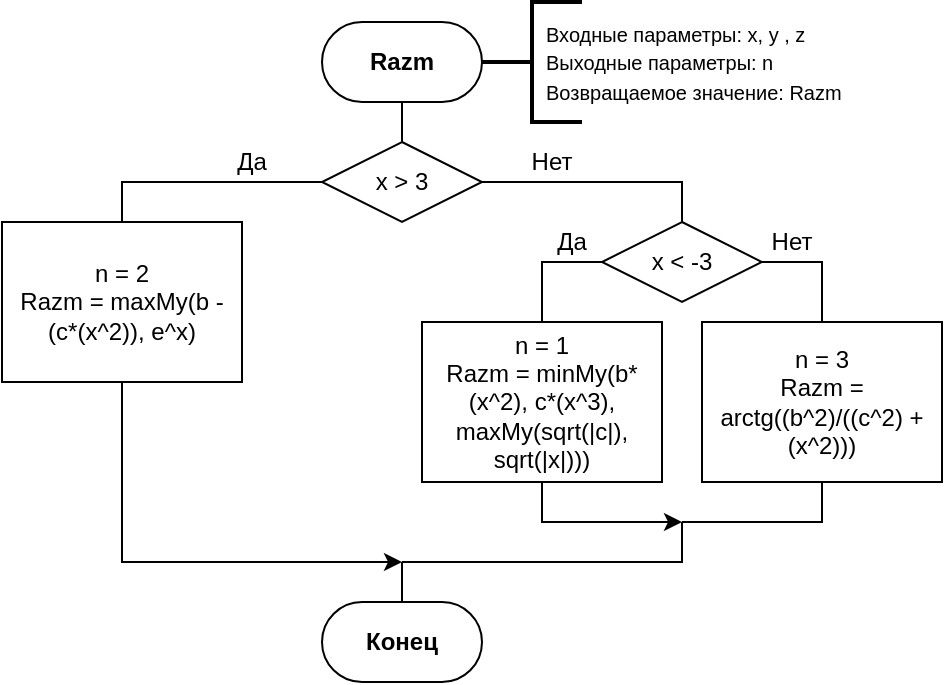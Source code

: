 <mxfile version="22.1.2" type="device">
  <diagram name="Page-1" id="74e2e168-ea6b-b213-b513-2b3c1d86103e">
    <mxGraphModel dx="627" dy="565" grid="1" gridSize="10" guides="0" tooltips="1" connect="1" arrows="0" fold="1" page="1" pageScale="1" pageWidth="827" pageHeight="1169" background="none" math="0" shadow="0">
      <root>
        <mxCell id="0" />
        <mxCell id="1" parent="0" />
        <mxCell id="GEsONsv_8qL6iSuzSnir-1" value="x &amp;gt; 3" style="rhombus;whiteSpace=wrap;html=1;" parent="1" vertex="1">
          <mxGeometry x="380" y="130" width="80" height="40" as="geometry" />
        </mxCell>
        <mxCell id="GEsONsv_8qL6iSuzSnir-2" value="" style="endArrow=none;html=1;rounded=0;entryX=0.5;entryY=1;entryDx=0;entryDy=0;entryPerimeter=0;exitX=0.5;exitY=0;exitDx=0;exitDy=0;" parent="1" source="GEsONsv_8qL6iSuzSnir-1" edge="1">
          <mxGeometry width="50" height="50" relative="1" as="geometry">
            <mxPoint x="230" y="220" as="sourcePoint" />
            <mxPoint x="420" y="110" as="targetPoint" />
          </mxGeometry>
        </mxCell>
        <mxCell id="GEsONsv_8qL6iSuzSnir-3" value="x &amp;lt; -3" style="rhombus;whiteSpace=wrap;html=1;" parent="1" vertex="1">
          <mxGeometry x="520" y="170" width="80" height="40" as="geometry" />
        </mxCell>
        <mxCell id="GEsONsv_8qL6iSuzSnir-4" value="" style="endArrow=none;html=1;rounded=0;entryX=1;entryY=0.5;entryDx=0;entryDy=0;exitX=0.5;exitY=0;exitDx=0;exitDy=0;" parent="1" source="GEsONsv_8qL6iSuzSnir-3" target="GEsONsv_8qL6iSuzSnir-1" edge="1">
          <mxGeometry width="50" height="50" relative="1" as="geometry">
            <mxPoint x="280" y="270" as="sourcePoint" />
            <mxPoint x="330" y="220" as="targetPoint" />
            <Array as="points">
              <mxPoint x="560" y="150" />
            </Array>
          </mxGeometry>
        </mxCell>
        <mxCell id="GEsONsv_8qL6iSuzSnir-5" value="Нет" style="text;html=1;strokeColor=none;fillColor=none;align=center;verticalAlign=middle;whiteSpace=wrap;rounded=0;" parent="1" vertex="1">
          <mxGeometry x="480" y="130" width="30" height="20" as="geometry" />
        </mxCell>
        <mxCell id="GEsONsv_8qL6iSuzSnir-7" value="" style="endArrow=none;html=1;rounded=0;entryX=0;entryY=0.5;entryDx=0;entryDy=0;" parent="1" target="GEsONsv_8qL6iSuzSnir-1" edge="1">
          <mxGeometry width="50" height="50" relative="1" as="geometry">
            <mxPoint x="280" y="170" as="sourcePoint" />
            <mxPoint x="340" y="150" as="targetPoint" />
            <Array as="points">
              <mxPoint x="280" y="150" />
            </Array>
          </mxGeometry>
        </mxCell>
        <mxCell id="GEsONsv_8qL6iSuzSnir-8" value="Да" style="text;html=1;strokeColor=none;fillColor=none;align=center;verticalAlign=middle;whiteSpace=wrap;rounded=0;" parent="1" vertex="1">
          <mxGeometry x="330" y="130" width="30" height="20" as="geometry" />
        </mxCell>
        <mxCell id="GEsONsv_8qL6iSuzSnir-9" value="n = 1&lt;br&gt;Razm = minMy(b*(x^2), c*(x^3), maxMy(sqrt(|c|), sqrt(|x|)))" style="rounded=0;whiteSpace=wrap;html=1;" parent="1" vertex="1">
          <mxGeometry x="430" y="220" width="120" height="80" as="geometry" />
        </mxCell>
        <mxCell id="GEsONsv_8qL6iSuzSnir-29" value="" style="endArrow=none;html=1;rounded=0;entryX=0.5;entryY=1;entryDx=0;entryDy=0;exitX=0.5;exitY=0;exitDx=0;exitDy=0;" parent="1" target="GEsONsv_8qL6iSuzSnir-9" edge="1">
          <mxGeometry width="50" height="50" relative="1" as="geometry">
            <mxPoint x="490" y="300" as="sourcePoint" />
            <mxPoint x="720" y="290" as="targetPoint" />
          </mxGeometry>
        </mxCell>
        <mxCell id="GEsONsv_8qL6iSuzSnir-31" value="" style="endArrow=none;html=1;rounded=0;entryX=0;entryY=0.5;entryDx=0;entryDy=0;exitX=0.5;exitY=0;exitDx=0;exitDy=0;" parent="1" source="GEsONsv_8qL6iSuzSnir-9" target="GEsONsv_8qL6iSuzSnir-3" edge="1">
          <mxGeometry width="50" height="50" relative="1" as="geometry">
            <mxPoint x="300" y="270" as="sourcePoint" />
            <mxPoint x="350" y="220" as="targetPoint" />
            <Array as="points">
              <mxPoint x="490" y="190" />
            </Array>
          </mxGeometry>
        </mxCell>
        <mxCell id="GEsONsv_8qL6iSuzSnir-32" value="Да" style="text;html=1;strokeColor=none;fillColor=none;align=center;verticalAlign=middle;whiteSpace=wrap;rounded=0;" parent="1" vertex="1">
          <mxGeometry x="490" y="170" width="30" height="20" as="geometry" />
        </mxCell>
        <mxCell id="GEsONsv_8qL6iSuzSnir-33" value="n = 2&lt;br&gt;Razm = maxMy(b - (c*(x^2)), e^x)" style="rounded=0;whiteSpace=wrap;html=1;" parent="1" vertex="1">
          <mxGeometry x="220" y="170" width="120" height="80" as="geometry" />
        </mxCell>
        <mxCell id="GEsONsv_8qL6iSuzSnir-41" value="n = 3&lt;br&gt;Razm = arctg((b^2)/((c^2) + (x^2)))" style="rounded=0;whiteSpace=wrap;html=1;" parent="1" vertex="1">
          <mxGeometry x="570" y="220" width="120" height="80" as="geometry" />
        </mxCell>
        <mxCell id="GEsONsv_8qL6iSuzSnir-42" value="" style="endArrow=none;html=1;rounded=0;exitX=1;exitY=0.5;exitDx=0;exitDy=0;entryX=0.5;entryY=0;entryDx=0;entryDy=0;" parent="1" source="GEsONsv_8qL6iSuzSnir-3" target="GEsONsv_8qL6iSuzSnir-41" edge="1">
          <mxGeometry width="50" height="50" relative="1" as="geometry">
            <mxPoint x="710" y="170" as="sourcePoint" />
            <mxPoint x="760" y="120" as="targetPoint" />
            <Array as="points">
              <mxPoint x="630" y="190" />
            </Array>
          </mxGeometry>
        </mxCell>
        <mxCell id="GEsONsv_8qL6iSuzSnir-43" value="Нет" style="text;html=1;strokeColor=none;fillColor=none;align=center;verticalAlign=middle;whiteSpace=wrap;rounded=0;" parent="1" vertex="1">
          <mxGeometry x="600" y="170" width="30" height="20" as="geometry" />
        </mxCell>
        <mxCell id="GEsONsv_8qL6iSuzSnir-50" value="" style="endArrow=none;html=1;rounded=0;exitX=0.5;exitY=0;exitDx=0;exitDy=0;" parent="1" source="GEsONsv_8qL6iSuzSnir-53" edge="1">
          <mxGeometry width="50" height="50" relative="1" as="geometry">
            <mxPoint x="440" y="910" as="sourcePoint" />
            <mxPoint x="420" y="340" as="targetPoint" />
          </mxGeometry>
        </mxCell>
        <mxCell id="GEsONsv_8qL6iSuzSnir-52" value="&lt;b&gt;Razm&lt;/b&gt;" style="rounded=1;whiteSpace=wrap;html=1;arcSize=50;" parent="1" vertex="1">
          <mxGeometry x="380" y="70" width="80" height="40" as="geometry" />
        </mxCell>
        <mxCell id="GEsONsv_8qL6iSuzSnir-53" value="&lt;b&gt;Конец&lt;/b&gt;" style="rounded=1;whiteSpace=wrap;html=1;arcSize=50;" parent="1" vertex="1">
          <mxGeometry x="380" y="360" width="80" height="40" as="geometry" />
        </mxCell>
        <mxCell id="GEsONsv_8qL6iSuzSnir-54" value="" style="group" parent="1" vertex="1" connectable="0">
          <mxGeometry x="460" y="60" width="220" height="60" as="geometry" />
        </mxCell>
        <mxCell id="cmF1lUIxUgk8CuS8iypQ-2" value="" style="strokeWidth=2;html=1;shape=mxgraph.flowchart.annotation_2;align=left;labelPosition=right;pointerEvents=1;fontFamily=Helvetica;" parent="GEsONsv_8qL6iSuzSnir-54" vertex="1">
          <mxGeometry width="50" height="60" as="geometry" />
        </mxCell>
        <mxCell id="cmF1lUIxUgk8CuS8iypQ-3" value="&lt;div style=&quot;&quot;&gt;&lt;font size=&quot;1&quot;&gt;Входные параметры: x, y , z&lt;/font&gt;&lt;/div&gt;&lt;div style=&quot;&quot;&gt;&lt;font size=&quot;1&quot;&gt;Выходные параметры: n&lt;/font&gt;&lt;/div&gt;&lt;div style=&quot;&quot;&gt;&lt;font size=&quot;1&quot;&gt;Возвращаемое значение: Razm&lt;/font&gt;&lt;/div&gt;" style="text;html=1;strokeColor=none;fillColor=none;align=left;verticalAlign=middle;whiteSpace=wrap;rounded=0;fontFamily=Helvetica;" parent="GEsONsv_8qL6iSuzSnir-54" vertex="1">
          <mxGeometry x="30" width="190" height="60" as="geometry" />
        </mxCell>
        <mxCell id="laedAAGdwPFt7CZ3mjy--1" value="" style="endArrow=classic;html=1;rounded=0;exitX=0.5;exitY=1;exitDx=0;exitDy=0;" edge="1" parent="1" source="GEsONsv_8qL6iSuzSnir-9">
          <mxGeometry width="50" height="50" relative="1" as="geometry">
            <mxPoint x="190" y="350" as="sourcePoint" />
            <mxPoint x="560" y="320" as="targetPoint" />
            <Array as="points">
              <mxPoint x="490" y="320" />
            </Array>
          </mxGeometry>
        </mxCell>
        <mxCell id="laedAAGdwPFt7CZ3mjy--2" value="" style="endArrow=none;html=1;rounded=0;entryX=0.5;entryY=1;entryDx=0;entryDy=0;" edge="1" parent="1" target="GEsONsv_8qL6iSuzSnir-41">
          <mxGeometry width="50" height="50" relative="1" as="geometry">
            <mxPoint x="560" y="320" as="sourcePoint" />
            <mxPoint x="420" y="350" as="targetPoint" />
            <Array as="points">
              <mxPoint x="630" y="320" />
            </Array>
          </mxGeometry>
        </mxCell>
        <mxCell id="laedAAGdwPFt7CZ3mjy--3" value="" style="endArrow=classic;html=1;rounded=0;exitX=0.5;exitY=1;exitDx=0;exitDy=0;" edge="1" parent="1" source="GEsONsv_8qL6iSuzSnir-33">
          <mxGeometry width="50" height="50" relative="1" as="geometry">
            <mxPoint x="260" y="370" as="sourcePoint" />
            <mxPoint x="420" y="340" as="targetPoint" />
            <Array as="points">
              <mxPoint x="280" y="340" />
            </Array>
          </mxGeometry>
        </mxCell>
        <mxCell id="laedAAGdwPFt7CZ3mjy--4" value="" style="endArrow=none;html=1;rounded=0;" edge="1" parent="1">
          <mxGeometry width="50" height="50" relative="1" as="geometry">
            <mxPoint x="420" y="340" as="sourcePoint" />
            <mxPoint x="560" y="320" as="targetPoint" />
            <Array as="points">
              <mxPoint x="560" y="340" />
            </Array>
          </mxGeometry>
        </mxCell>
      </root>
    </mxGraphModel>
  </diagram>
</mxfile>
